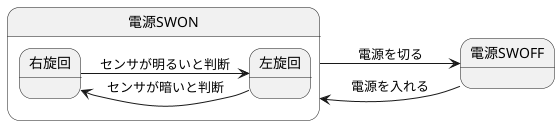 @startuml 演習6-5-3
left to right direction
state 電源SWON{
   state 右旋回{
   }
   state 左旋回{
   }
   右旋回 --> 左旋回 : センサが明るいと判断
   左旋回 --> 右旋回 : センサが暗いと判断
}
電源SWOFF --> 電源SWON : 電源を入れる
電源SWON --> 電源SWOFF : 電源を切る
@enduml